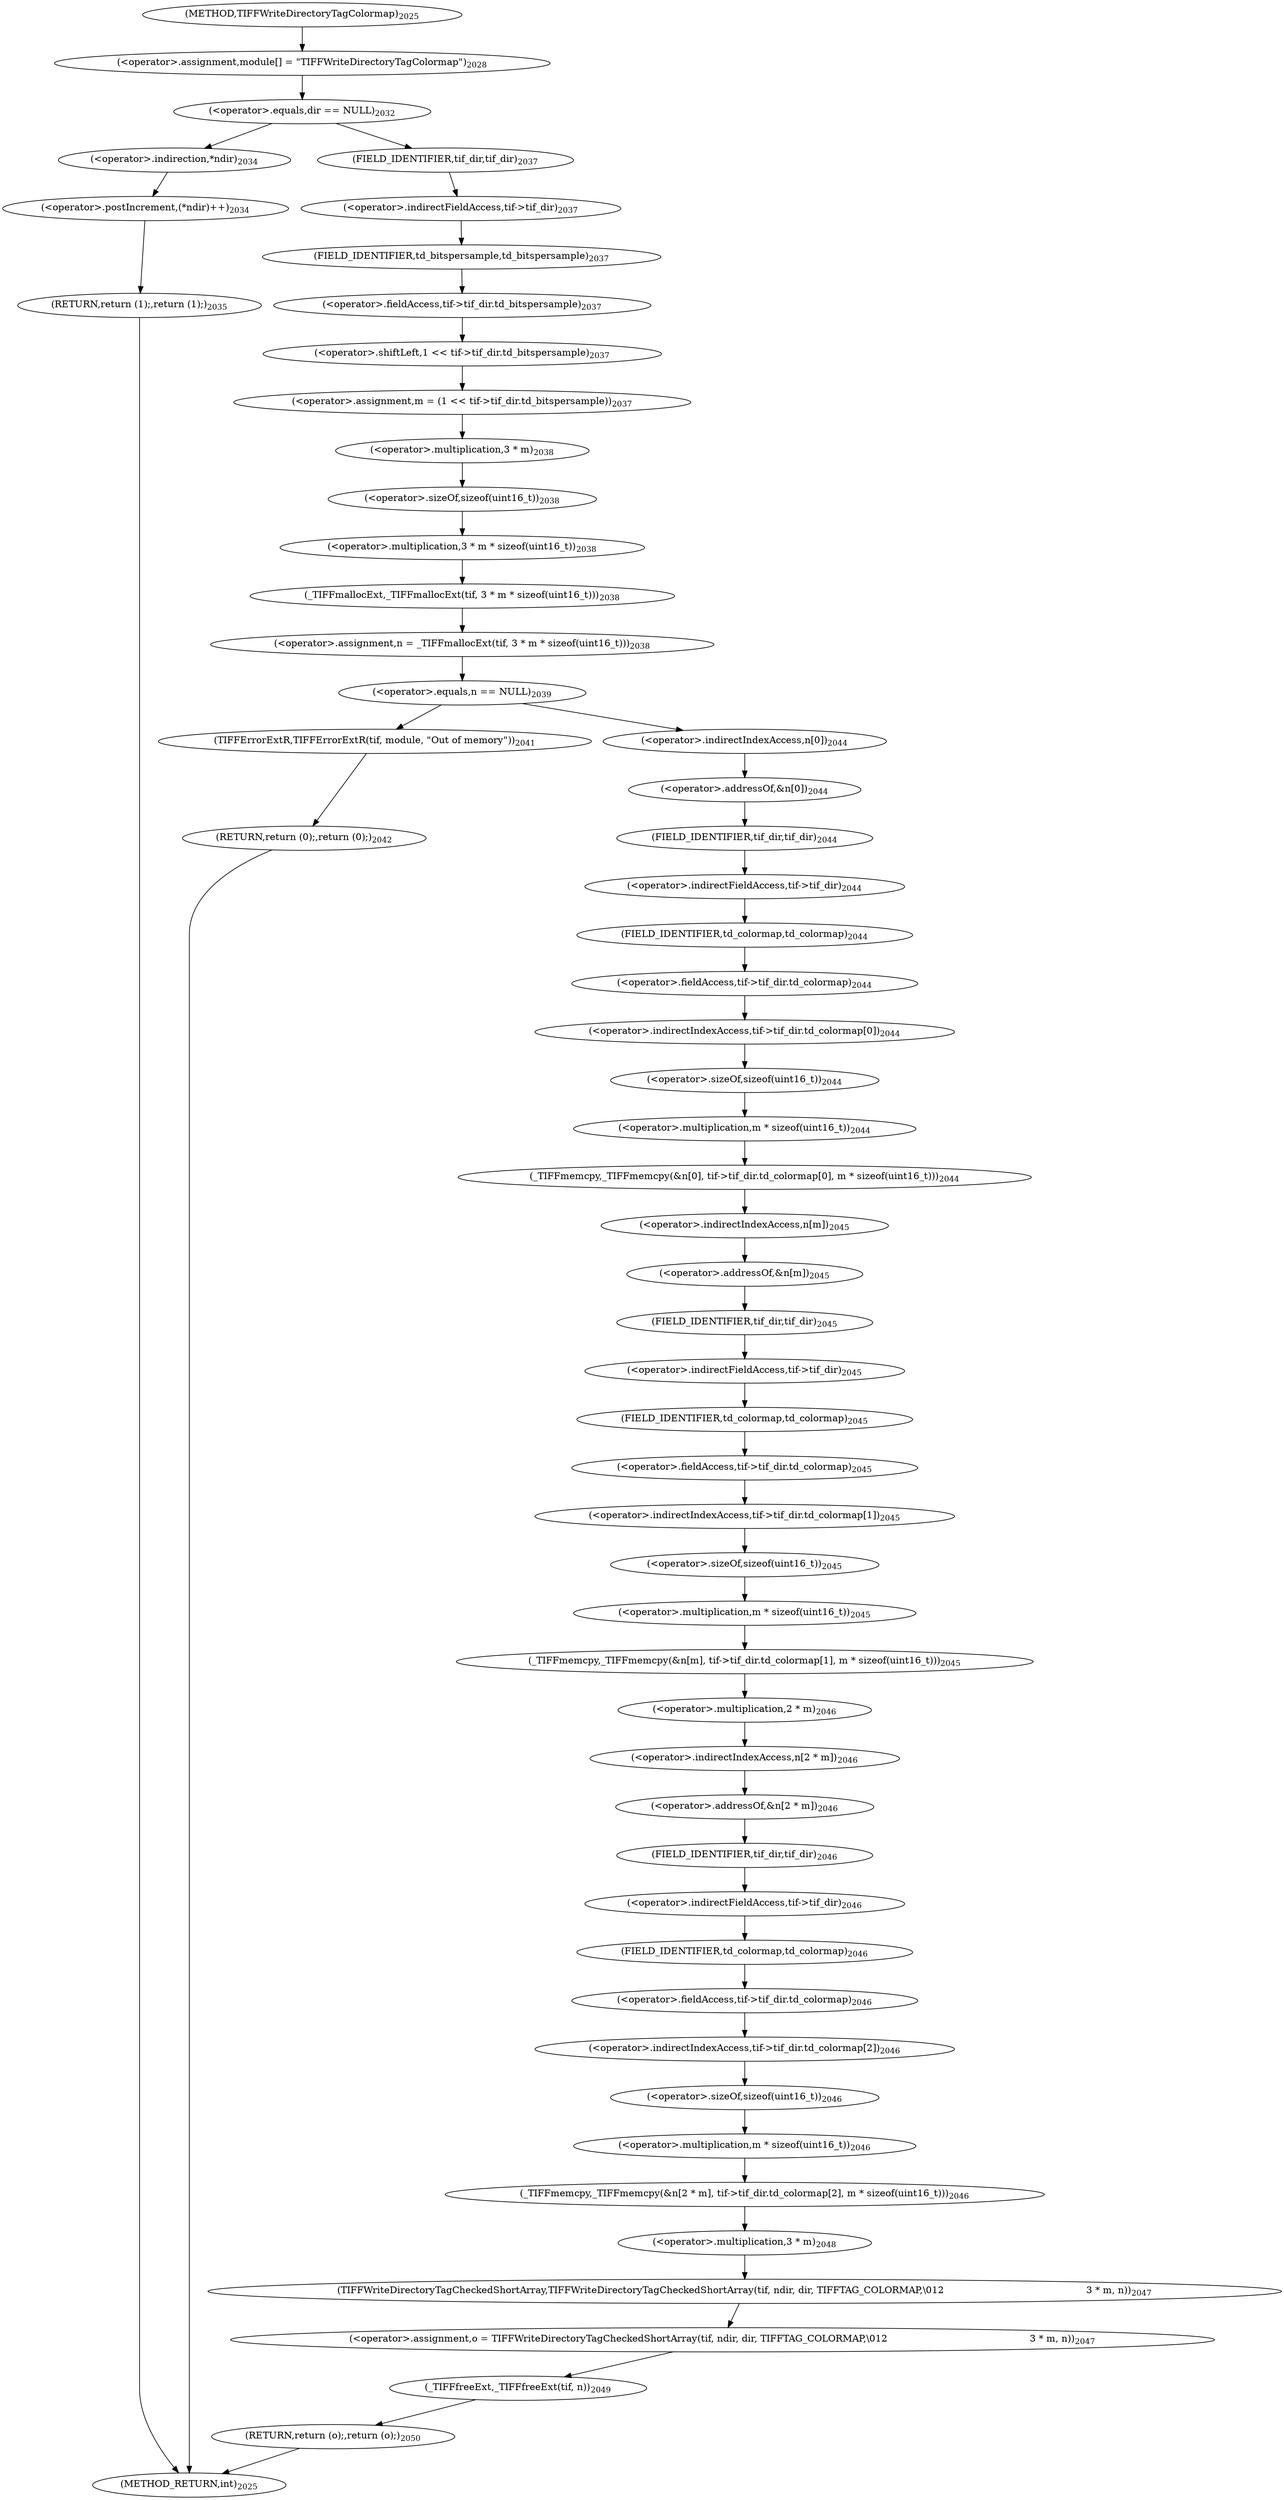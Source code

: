 digraph "TIFFWriteDirectoryTagColormap" {  
"69295" [label = <(&lt;operator&gt;.assignment,module[] = &quot;TIFFWriteDirectoryTagColormap&quot;)<SUB>2028</SUB>> ]
"69311" [label = <(&lt;operator&gt;.assignment,m = (1 &lt;&lt; tif-&gt;tif_dir.td_bitspersample))<SUB>2037</SUB>> ]
"69320" [label = <(&lt;operator&gt;.assignment,n = _TIFFmallocExt(tif, 3 * m * sizeof(uint16_t)))<SUB>2038</SUB>> ]
"69341" [label = <(_TIFFmemcpy,_TIFFmemcpy(&amp;n[0], tif-&gt;tif_dir.td_colormap[0], m * sizeof(uint16_t)))<SUB>2044</SUB>> ]
"69357" [label = <(_TIFFmemcpy,_TIFFmemcpy(&amp;n[m], tif-&gt;tif_dir.td_colormap[1], m * sizeof(uint16_t)))<SUB>2045</SUB>> ]
"69373" [label = <(_TIFFmemcpy,_TIFFmemcpy(&amp;n[2 * m], tif-&gt;tif_dir.td_colormap[2], m * sizeof(uint16_t)))<SUB>2046</SUB>> ]
"69391" [label = <(&lt;operator&gt;.assignment,o = TIFFWriteDirectoryTagCheckedShortArray(tif, ndir, dir, TIFFTAG_COLORMAP,\012                                               3 * m, n))<SUB>2047</SUB>> ]
"69402" [label = <(_TIFFfreeExt,_TIFFfreeExt(tif, n))<SUB>2049</SUB>> ]
"69405" [label = <(RETURN,return (o);,return (o);)<SUB>2050</SUB>> ]
"69302" [label = <(&lt;operator&gt;.equals,dir == NULL)<SUB>2032</SUB>> ]
"69313" [label = <(&lt;operator&gt;.shiftLeft,1 &lt;&lt; tif-&gt;tif_dir.td_bitspersample)<SUB>2037</SUB>> ]
"69322" [label = <(_TIFFmallocExt,_TIFFmallocExt(tif, 3 * m * sizeof(uint16_t)))<SUB>2038</SUB>> ]
"69331" [label = <(&lt;operator&gt;.equals,n == NULL)<SUB>2039</SUB>> ]
"69342" [label = <(&lt;operator&gt;.addressOf,&amp;n[0])<SUB>2044</SUB>> ]
"69346" [label = <(&lt;operator&gt;.indirectIndexAccess,tif-&gt;tif_dir.td_colormap[0])<SUB>2044</SUB>> ]
"69353" [label = <(&lt;operator&gt;.multiplication,m * sizeof(uint16_t))<SUB>2044</SUB>> ]
"69358" [label = <(&lt;operator&gt;.addressOf,&amp;n[m])<SUB>2045</SUB>> ]
"69362" [label = <(&lt;operator&gt;.indirectIndexAccess,tif-&gt;tif_dir.td_colormap[1])<SUB>2045</SUB>> ]
"69369" [label = <(&lt;operator&gt;.multiplication,m * sizeof(uint16_t))<SUB>2045</SUB>> ]
"69374" [label = <(&lt;operator&gt;.addressOf,&amp;n[2 * m])<SUB>2046</SUB>> ]
"69380" [label = <(&lt;operator&gt;.indirectIndexAccess,tif-&gt;tif_dir.td_colormap[2])<SUB>2046</SUB>> ]
"69387" [label = <(&lt;operator&gt;.multiplication,m * sizeof(uint16_t))<SUB>2046</SUB>> ]
"69393" [label = <(TIFFWriteDirectoryTagCheckedShortArray,TIFFWriteDirectoryTagCheckedShortArray(tif, ndir, dir, TIFFTAG_COLORMAP,\012                                               3 * m, n))<SUB>2047</SUB>> ]
"69306" [label = <(&lt;operator&gt;.postIncrement,(*ndir)++)<SUB>2034</SUB>> ]
"69309" [label = <(RETURN,return (1);,return (1);)<SUB>2035</SUB>> ]
"69315" [label = <(&lt;operator&gt;.fieldAccess,tif-&gt;tif_dir.td_bitspersample)<SUB>2037</SUB>> ]
"69324" [label = <(&lt;operator&gt;.multiplication,3 * m * sizeof(uint16_t))<SUB>2038</SUB>> ]
"69335" [label = <(TIFFErrorExtR,TIFFErrorExtR(tif, module, &quot;Out of memory&quot;))<SUB>2041</SUB>> ]
"69339" [label = <(RETURN,return (0);,return (0);)<SUB>2042</SUB>> ]
"69343" [label = <(&lt;operator&gt;.indirectIndexAccess,n[0])<SUB>2044</SUB>> ]
"69347" [label = <(&lt;operator&gt;.fieldAccess,tif-&gt;tif_dir.td_colormap)<SUB>2044</SUB>> ]
"69355" [label = <(&lt;operator&gt;.sizeOf,sizeof(uint16_t))<SUB>2044</SUB>> ]
"69359" [label = <(&lt;operator&gt;.indirectIndexAccess,n[m])<SUB>2045</SUB>> ]
"69363" [label = <(&lt;operator&gt;.fieldAccess,tif-&gt;tif_dir.td_colormap)<SUB>2045</SUB>> ]
"69371" [label = <(&lt;operator&gt;.sizeOf,sizeof(uint16_t))<SUB>2045</SUB>> ]
"69375" [label = <(&lt;operator&gt;.indirectIndexAccess,n[2 * m])<SUB>2046</SUB>> ]
"69381" [label = <(&lt;operator&gt;.fieldAccess,tif-&gt;tif_dir.td_colormap)<SUB>2046</SUB>> ]
"69389" [label = <(&lt;operator&gt;.sizeOf,sizeof(uint16_t))<SUB>2046</SUB>> ]
"69398" [label = <(&lt;operator&gt;.multiplication,3 * m)<SUB>2048</SUB>> ]
"69307" [label = <(&lt;operator&gt;.indirection,*ndir)<SUB>2034</SUB>> ]
"69316" [label = <(&lt;operator&gt;.indirectFieldAccess,tif-&gt;tif_dir)<SUB>2037</SUB>> ]
"69319" [label = <(FIELD_IDENTIFIER,td_bitspersample,td_bitspersample)<SUB>2037</SUB>> ]
"69325" [label = <(&lt;operator&gt;.multiplication,3 * m)<SUB>2038</SUB>> ]
"69328" [label = <(&lt;operator&gt;.sizeOf,sizeof(uint16_t))<SUB>2038</SUB>> ]
"69348" [label = <(&lt;operator&gt;.indirectFieldAccess,tif-&gt;tif_dir)<SUB>2044</SUB>> ]
"69351" [label = <(FIELD_IDENTIFIER,td_colormap,td_colormap)<SUB>2044</SUB>> ]
"69364" [label = <(&lt;operator&gt;.indirectFieldAccess,tif-&gt;tif_dir)<SUB>2045</SUB>> ]
"69367" [label = <(FIELD_IDENTIFIER,td_colormap,td_colormap)<SUB>2045</SUB>> ]
"69377" [label = <(&lt;operator&gt;.multiplication,2 * m)<SUB>2046</SUB>> ]
"69382" [label = <(&lt;operator&gt;.indirectFieldAccess,tif-&gt;tif_dir)<SUB>2046</SUB>> ]
"69385" [label = <(FIELD_IDENTIFIER,td_colormap,td_colormap)<SUB>2046</SUB>> ]
"69318" [label = <(FIELD_IDENTIFIER,tif_dir,tif_dir)<SUB>2037</SUB>> ]
"69350" [label = <(FIELD_IDENTIFIER,tif_dir,tif_dir)<SUB>2044</SUB>> ]
"69366" [label = <(FIELD_IDENTIFIER,tif_dir,tif_dir)<SUB>2045</SUB>> ]
"69384" [label = <(FIELD_IDENTIFIER,tif_dir,tif_dir)<SUB>2046</SUB>> ]
"69289" [label = <(METHOD,TIFFWriteDirectoryTagColormap)<SUB>2025</SUB>> ]
"69407" [label = <(METHOD_RETURN,int)<SUB>2025</SUB>> ]
  "69295" -> "69302" 
  "69311" -> "69325" 
  "69320" -> "69331" 
  "69341" -> "69359" 
  "69357" -> "69377" 
  "69373" -> "69398" 
  "69391" -> "69402" 
  "69402" -> "69405" 
  "69405" -> "69407" 
  "69302" -> "69307" 
  "69302" -> "69318" 
  "69313" -> "69311" 
  "69322" -> "69320" 
  "69331" -> "69335" 
  "69331" -> "69343" 
  "69342" -> "69350" 
  "69346" -> "69355" 
  "69353" -> "69341" 
  "69358" -> "69366" 
  "69362" -> "69371" 
  "69369" -> "69357" 
  "69374" -> "69384" 
  "69380" -> "69389" 
  "69387" -> "69373" 
  "69393" -> "69391" 
  "69306" -> "69309" 
  "69309" -> "69407" 
  "69315" -> "69313" 
  "69324" -> "69322" 
  "69335" -> "69339" 
  "69339" -> "69407" 
  "69343" -> "69342" 
  "69347" -> "69346" 
  "69355" -> "69353" 
  "69359" -> "69358" 
  "69363" -> "69362" 
  "69371" -> "69369" 
  "69375" -> "69374" 
  "69381" -> "69380" 
  "69389" -> "69387" 
  "69398" -> "69393" 
  "69307" -> "69306" 
  "69316" -> "69319" 
  "69319" -> "69315" 
  "69325" -> "69328" 
  "69328" -> "69324" 
  "69348" -> "69351" 
  "69351" -> "69347" 
  "69364" -> "69367" 
  "69367" -> "69363" 
  "69377" -> "69375" 
  "69382" -> "69385" 
  "69385" -> "69381" 
  "69318" -> "69316" 
  "69350" -> "69348" 
  "69366" -> "69364" 
  "69384" -> "69382" 
  "69289" -> "69295" 
}

